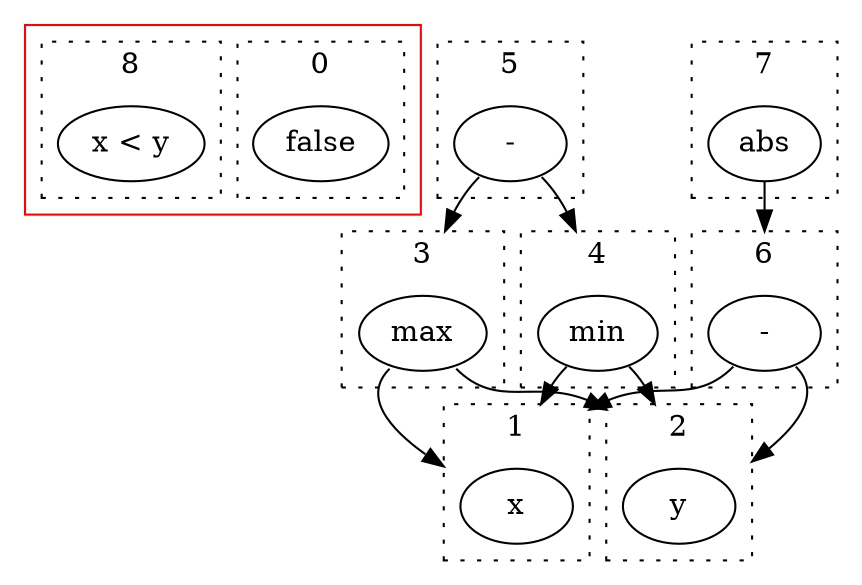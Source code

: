 digraph egraph {
  compound=true
  clusterrank=local
  subgraph cluster_colored_0 {
    color=red
  subgraph cluster_0 {
    style=dotted color=black label="0"
    0.0[label = "false"]
  }
  subgraph cluster_8 {
    style=dotted color=black label="8"
    8.0[label = "x < y"]
  }
  }
  subgraph cluster_1 {
    style=dotted color=black label="1"
    1.0[label = "x"]
  }
  subgraph cluster_2 {
    style=dotted color=black label="2"
    2.0[label = "y"]
  }
  subgraph cluster_4 {
    style=dotted color=black label="4"
    4.0[label = "min"]
  }
  subgraph cluster_3 {
    style=dotted color=black label="3"
    3.0[label = "max"]
  }
  
  subgraph cluster_5 {
    style=dotted color=black label="5"
    5.0[label = "-"]
  }
  subgraph cluster_6 {
    style=dotted color=black label="6"
    6.0[label = "-"]
  }
  subgraph cluster_7 {
    style=dotted color=black label="7"
    7.0[label = "abs"]
  }
  3.0:sw -> 1.0 [lhead = cluster_1, ]
  3.0:se -> 2.0 [lhead = cluster_2, ]
  4.0:sw -> 1.0 [lhead = cluster_1, ]
  4.0:se -> 2.0 [lhead = cluster_2, ]
  5.0:sw -> 3.0 [lhead = cluster_3, ]
  5.0:se -> 4.0 [lhead = cluster_4, ]
  6.0:sw -> 1.0 [lhead = cluster_1, ]
  6.0:se -> 2.0 [lhead = cluster_2, ]
  7.0 -> 6.0 [lhead = cluster_6, ]
}